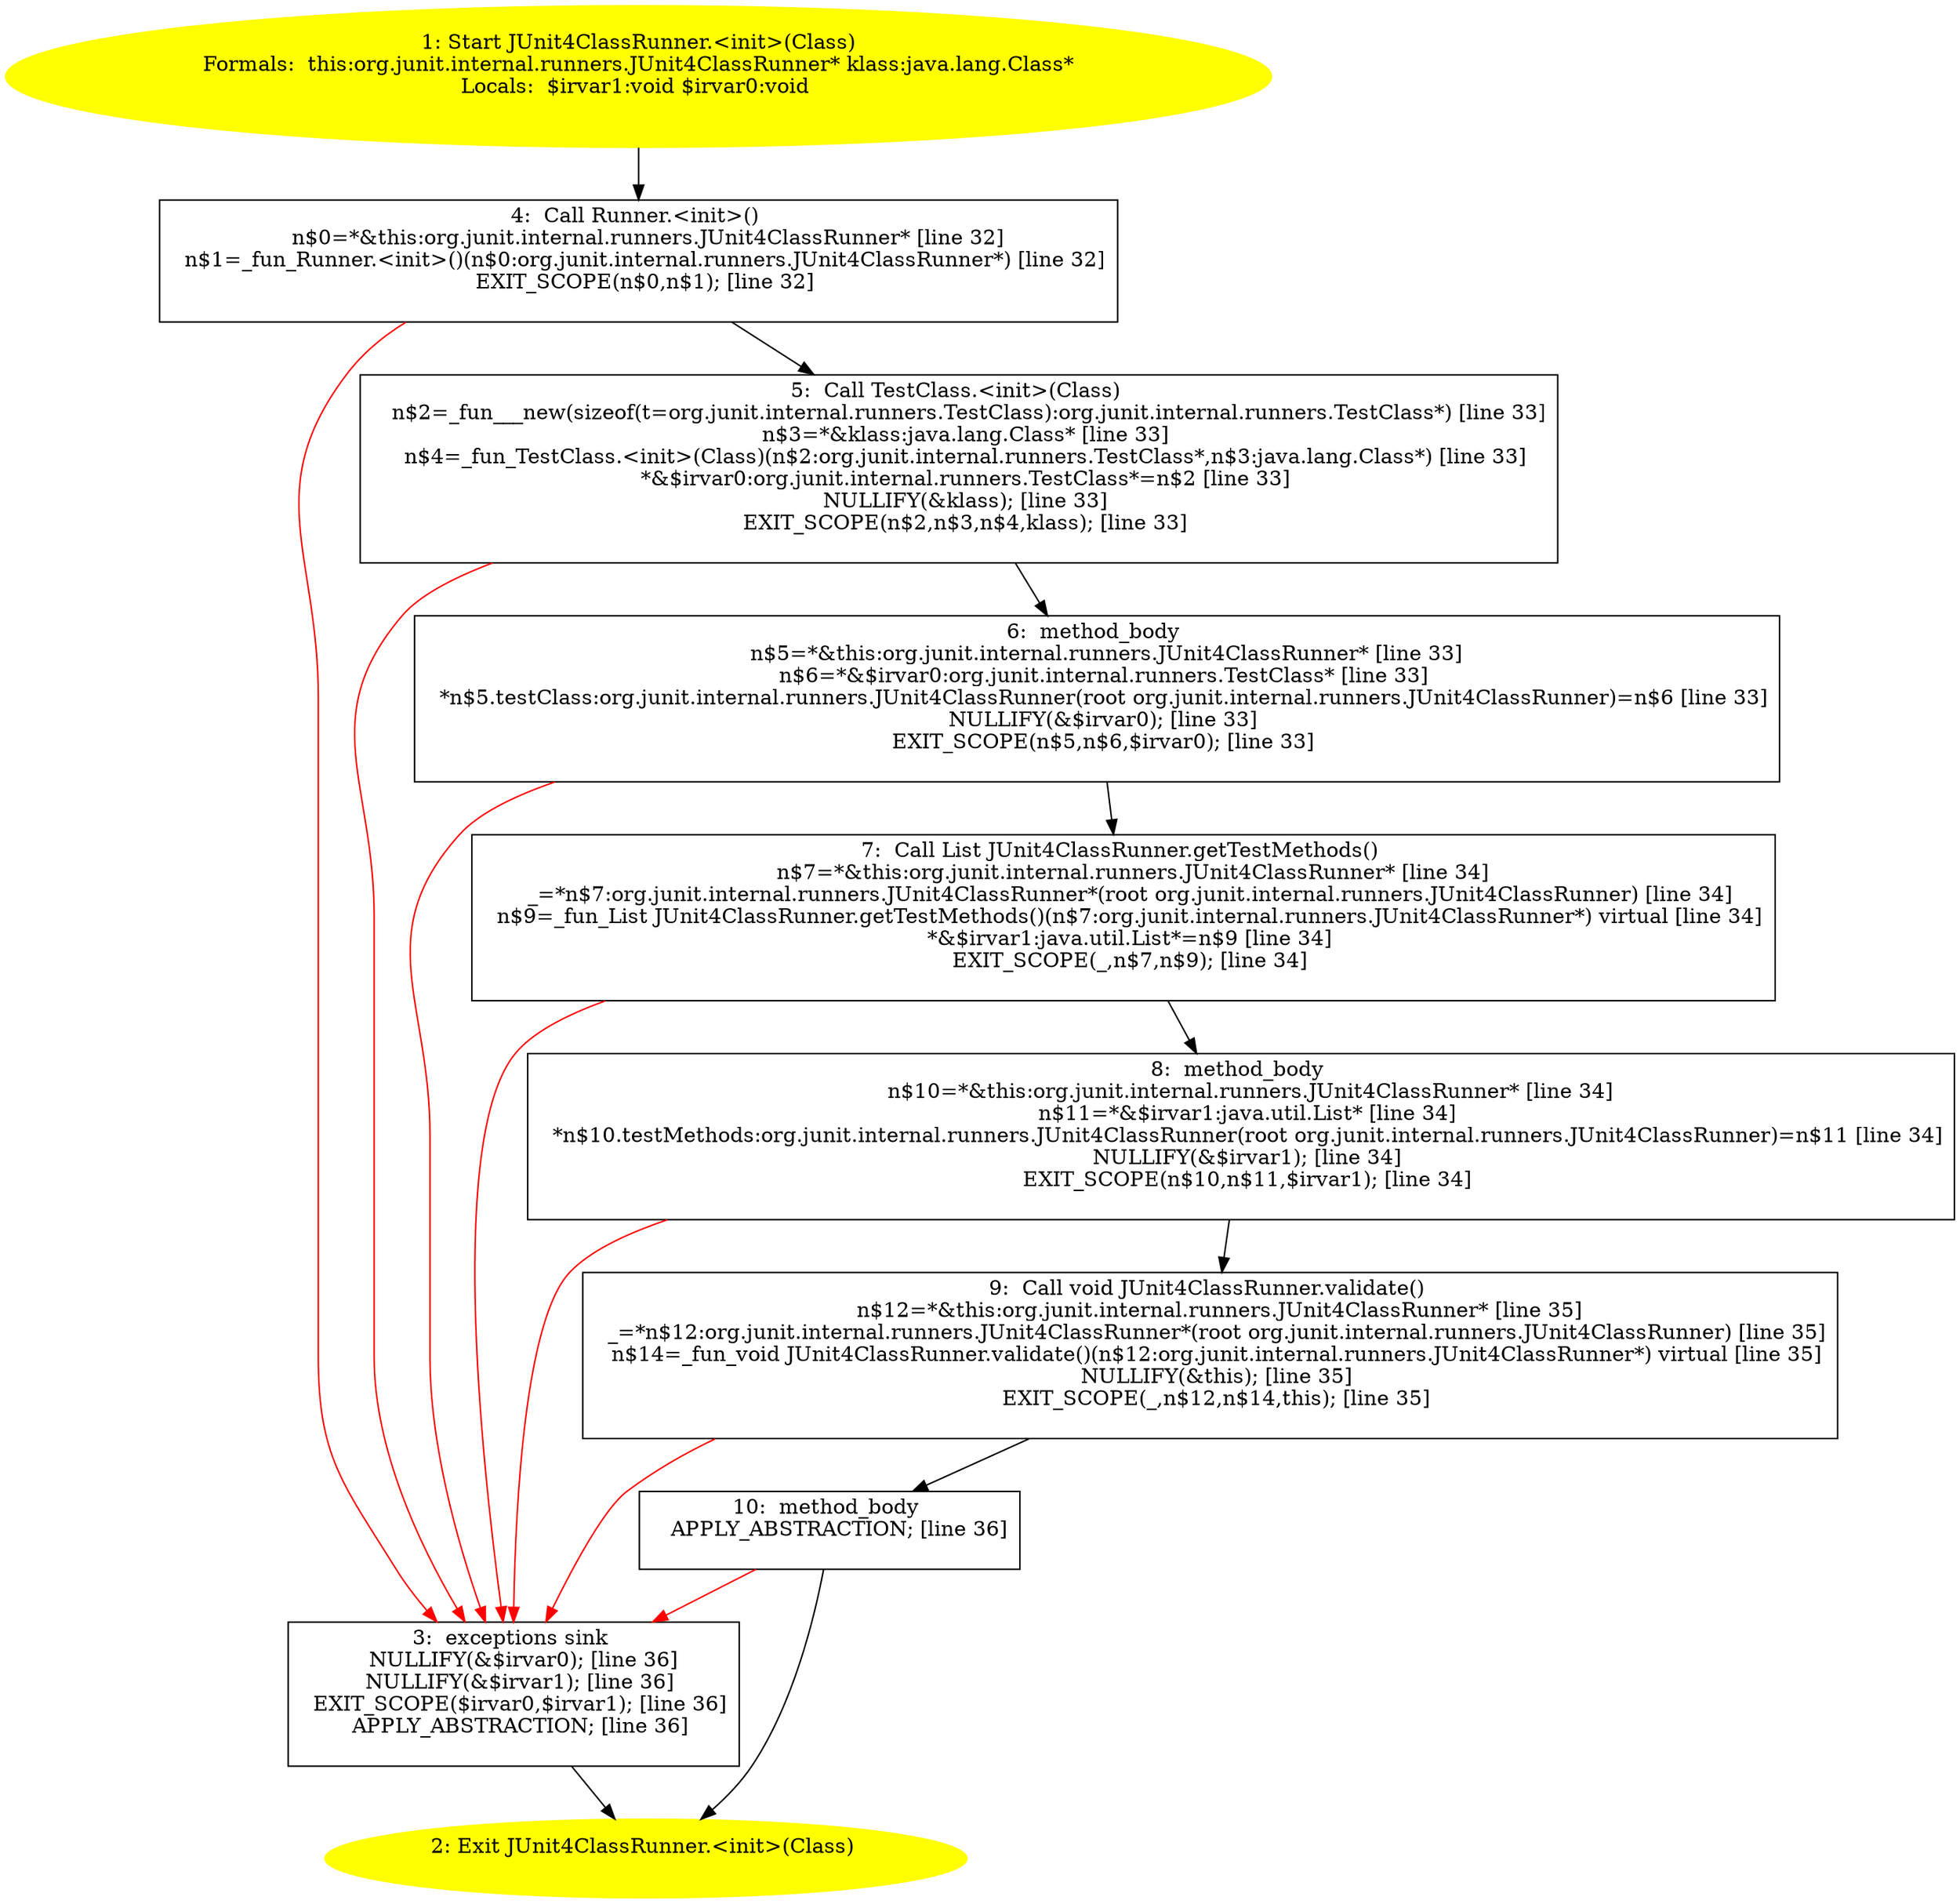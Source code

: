 /* @generated */
digraph cfg {
"org.junit.internal.runners.JUnit4ClassRunner.<init>(java.lang.Class).c18a1238eefcdf48c26cb392b29125a9_1" [label="1: Start JUnit4ClassRunner.<init>(Class)\nFormals:  this:org.junit.internal.runners.JUnit4ClassRunner* klass:java.lang.Class*\nLocals:  $irvar1:void $irvar0:void \n  " color=yellow style=filled]
	

	 "org.junit.internal.runners.JUnit4ClassRunner.<init>(java.lang.Class).c18a1238eefcdf48c26cb392b29125a9_1" -> "org.junit.internal.runners.JUnit4ClassRunner.<init>(java.lang.Class).c18a1238eefcdf48c26cb392b29125a9_4" ;
"org.junit.internal.runners.JUnit4ClassRunner.<init>(java.lang.Class).c18a1238eefcdf48c26cb392b29125a9_2" [label="2: Exit JUnit4ClassRunner.<init>(Class) \n  " color=yellow style=filled]
	

"org.junit.internal.runners.JUnit4ClassRunner.<init>(java.lang.Class).c18a1238eefcdf48c26cb392b29125a9_3" [label="3:  exceptions sink \n   NULLIFY(&$irvar0); [line 36]\n  NULLIFY(&$irvar1); [line 36]\n  EXIT_SCOPE($irvar0,$irvar1); [line 36]\n  APPLY_ABSTRACTION; [line 36]\n " shape="box"]
	

	 "org.junit.internal.runners.JUnit4ClassRunner.<init>(java.lang.Class).c18a1238eefcdf48c26cb392b29125a9_3" -> "org.junit.internal.runners.JUnit4ClassRunner.<init>(java.lang.Class).c18a1238eefcdf48c26cb392b29125a9_2" ;
"org.junit.internal.runners.JUnit4ClassRunner.<init>(java.lang.Class).c18a1238eefcdf48c26cb392b29125a9_4" [label="4:  Call Runner.<init>() \n   n$0=*&this:org.junit.internal.runners.JUnit4ClassRunner* [line 32]\n  n$1=_fun_Runner.<init>()(n$0:org.junit.internal.runners.JUnit4ClassRunner*) [line 32]\n  EXIT_SCOPE(n$0,n$1); [line 32]\n " shape="box"]
	

	 "org.junit.internal.runners.JUnit4ClassRunner.<init>(java.lang.Class).c18a1238eefcdf48c26cb392b29125a9_4" -> "org.junit.internal.runners.JUnit4ClassRunner.<init>(java.lang.Class).c18a1238eefcdf48c26cb392b29125a9_5" ;
	 "org.junit.internal.runners.JUnit4ClassRunner.<init>(java.lang.Class).c18a1238eefcdf48c26cb392b29125a9_4" -> "org.junit.internal.runners.JUnit4ClassRunner.<init>(java.lang.Class).c18a1238eefcdf48c26cb392b29125a9_3" [color="red" ];
"org.junit.internal.runners.JUnit4ClassRunner.<init>(java.lang.Class).c18a1238eefcdf48c26cb392b29125a9_5" [label="5:  Call TestClass.<init>(Class) \n   n$2=_fun___new(sizeof(t=org.junit.internal.runners.TestClass):org.junit.internal.runners.TestClass*) [line 33]\n  n$3=*&klass:java.lang.Class* [line 33]\n  n$4=_fun_TestClass.<init>(Class)(n$2:org.junit.internal.runners.TestClass*,n$3:java.lang.Class*) [line 33]\n  *&$irvar0:org.junit.internal.runners.TestClass*=n$2 [line 33]\n  NULLIFY(&klass); [line 33]\n  EXIT_SCOPE(n$2,n$3,n$4,klass); [line 33]\n " shape="box"]
	

	 "org.junit.internal.runners.JUnit4ClassRunner.<init>(java.lang.Class).c18a1238eefcdf48c26cb392b29125a9_5" -> "org.junit.internal.runners.JUnit4ClassRunner.<init>(java.lang.Class).c18a1238eefcdf48c26cb392b29125a9_6" ;
	 "org.junit.internal.runners.JUnit4ClassRunner.<init>(java.lang.Class).c18a1238eefcdf48c26cb392b29125a9_5" -> "org.junit.internal.runners.JUnit4ClassRunner.<init>(java.lang.Class).c18a1238eefcdf48c26cb392b29125a9_3" [color="red" ];
"org.junit.internal.runners.JUnit4ClassRunner.<init>(java.lang.Class).c18a1238eefcdf48c26cb392b29125a9_6" [label="6:  method_body \n   n$5=*&this:org.junit.internal.runners.JUnit4ClassRunner* [line 33]\n  n$6=*&$irvar0:org.junit.internal.runners.TestClass* [line 33]\n  *n$5.testClass:org.junit.internal.runners.JUnit4ClassRunner(root org.junit.internal.runners.JUnit4ClassRunner)=n$6 [line 33]\n  NULLIFY(&$irvar0); [line 33]\n  EXIT_SCOPE(n$5,n$6,$irvar0); [line 33]\n " shape="box"]
	

	 "org.junit.internal.runners.JUnit4ClassRunner.<init>(java.lang.Class).c18a1238eefcdf48c26cb392b29125a9_6" -> "org.junit.internal.runners.JUnit4ClassRunner.<init>(java.lang.Class).c18a1238eefcdf48c26cb392b29125a9_7" ;
	 "org.junit.internal.runners.JUnit4ClassRunner.<init>(java.lang.Class).c18a1238eefcdf48c26cb392b29125a9_6" -> "org.junit.internal.runners.JUnit4ClassRunner.<init>(java.lang.Class).c18a1238eefcdf48c26cb392b29125a9_3" [color="red" ];
"org.junit.internal.runners.JUnit4ClassRunner.<init>(java.lang.Class).c18a1238eefcdf48c26cb392b29125a9_7" [label="7:  Call List JUnit4ClassRunner.getTestMethods() \n   n$7=*&this:org.junit.internal.runners.JUnit4ClassRunner* [line 34]\n  _=*n$7:org.junit.internal.runners.JUnit4ClassRunner*(root org.junit.internal.runners.JUnit4ClassRunner) [line 34]\n  n$9=_fun_List JUnit4ClassRunner.getTestMethods()(n$7:org.junit.internal.runners.JUnit4ClassRunner*) virtual [line 34]\n  *&$irvar1:java.util.List*=n$9 [line 34]\n  EXIT_SCOPE(_,n$7,n$9); [line 34]\n " shape="box"]
	

	 "org.junit.internal.runners.JUnit4ClassRunner.<init>(java.lang.Class).c18a1238eefcdf48c26cb392b29125a9_7" -> "org.junit.internal.runners.JUnit4ClassRunner.<init>(java.lang.Class).c18a1238eefcdf48c26cb392b29125a9_8" ;
	 "org.junit.internal.runners.JUnit4ClassRunner.<init>(java.lang.Class).c18a1238eefcdf48c26cb392b29125a9_7" -> "org.junit.internal.runners.JUnit4ClassRunner.<init>(java.lang.Class).c18a1238eefcdf48c26cb392b29125a9_3" [color="red" ];
"org.junit.internal.runners.JUnit4ClassRunner.<init>(java.lang.Class).c18a1238eefcdf48c26cb392b29125a9_8" [label="8:  method_body \n   n$10=*&this:org.junit.internal.runners.JUnit4ClassRunner* [line 34]\n  n$11=*&$irvar1:java.util.List* [line 34]\n  *n$10.testMethods:org.junit.internal.runners.JUnit4ClassRunner(root org.junit.internal.runners.JUnit4ClassRunner)=n$11 [line 34]\n  NULLIFY(&$irvar1); [line 34]\n  EXIT_SCOPE(n$10,n$11,$irvar1); [line 34]\n " shape="box"]
	

	 "org.junit.internal.runners.JUnit4ClassRunner.<init>(java.lang.Class).c18a1238eefcdf48c26cb392b29125a9_8" -> "org.junit.internal.runners.JUnit4ClassRunner.<init>(java.lang.Class).c18a1238eefcdf48c26cb392b29125a9_9" ;
	 "org.junit.internal.runners.JUnit4ClassRunner.<init>(java.lang.Class).c18a1238eefcdf48c26cb392b29125a9_8" -> "org.junit.internal.runners.JUnit4ClassRunner.<init>(java.lang.Class).c18a1238eefcdf48c26cb392b29125a9_3" [color="red" ];
"org.junit.internal.runners.JUnit4ClassRunner.<init>(java.lang.Class).c18a1238eefcdf48c26cb392b29125a9_9" [label="9:  Call void JUnit4ClassRunner.validate() \n   n$12=*&this:org.junit.internal.runners.JUnit4ClassRunner* [line 35]\n  _=*n$12:org.junit.internal.runners.JUnit4ClassRunner*(root org.junit.internal.runners.JUnit4ClassRunner) [line 35]\n  n$14=_fun_void JUnit4ClassRunner.validate()(n$12:org.junit.internal.runners.JUnit4ClassRunner*) virtual [line 35]\n  NULLIFY(&this); [line 35]\n  EXIT_SCOPE(_,n$12,n$14,this); [line 35]\n " shape="box"]
	

	 "org.junit.internal.runners.JUnit4ClassRunner.<init>(java.lang.Class).c18a1238eefcdf48c26cb392b29125a9_9" -> "org.junit.internal.runners.JUnit4ClassRunner.<init>(java.lang.Class).c18a1238eefcdf48c26cb392b29125a9_10" ;
	 "org.junit.internal.runners.JUnit4ClassRunner.<init>(java.lang.Class).c18a1238eefcdf48c26cb392b29125a9_9" -> "org.junit.internal.runners.JUnit4ClassRunner.<init>(java.lang.Class).c18a1238eefcdf48c26cb392b29125a9_3" [color="red" ];
"org.junit.internal.runners.JUnit4ClassRunner.<init>(java.lang.Class).c18a1238eefcdf48c26cb392b29125a9_10" [label="10:  method_body \n   APPLY_ABSTRACTION; [line 36]\n " shape="box"]
	

	 "org.junit.internal.runners.JUnit4ClassRunner.<init>(java.lang.Class).c18a1238eefcdf48c26cb392b29125a9_10" -> "org.junit.internal.runners.JUnit4ClassRunner.<init>(java.lang.Class).c18a1238eefcdf48c26cb392b29125a9_2" ;
	 "org.junit.internal.runners.JUnit4ClassRunner.<init>(java.lang.Class).c18a1238eefcdf48c26cb392b29125a9_10" -> "org.junit.internal.runners.JUnit4ClassRunner.<init>(java.lang.Class).c18a1238eefcdf48c26cb392b29125a9_3" [color="red" ];
}
